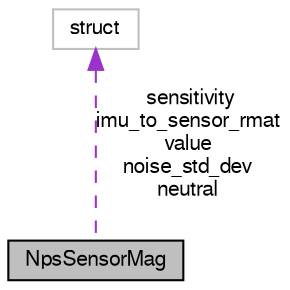digraph "NpsSensorMag"
{
  edge [fontname="FreeSans",fontsize="10",labelfontname="FreeSans",labelfontsize="10"];
  node [fontname="FreeSans",fontsize="10",shape=record];
  Node1 [label="NpsSensorMag",height=0.2,width=0.4,color="black", fillcolor="grey75", style="filled", fontcolor="black"];
  Node2 -> Node1 [dir="back",color="darkorchid3",fontsize="10",style="dashed",label=" sensitivity\nimu_to_sensor_rmat\nvalue\nnoise_std_dev\nneutral" ,fontname="FreeSans"];
  Node2 [label="struct",height=0.2,width=0.4,color="grey75", fillcolor="white", style="filled"];
}
